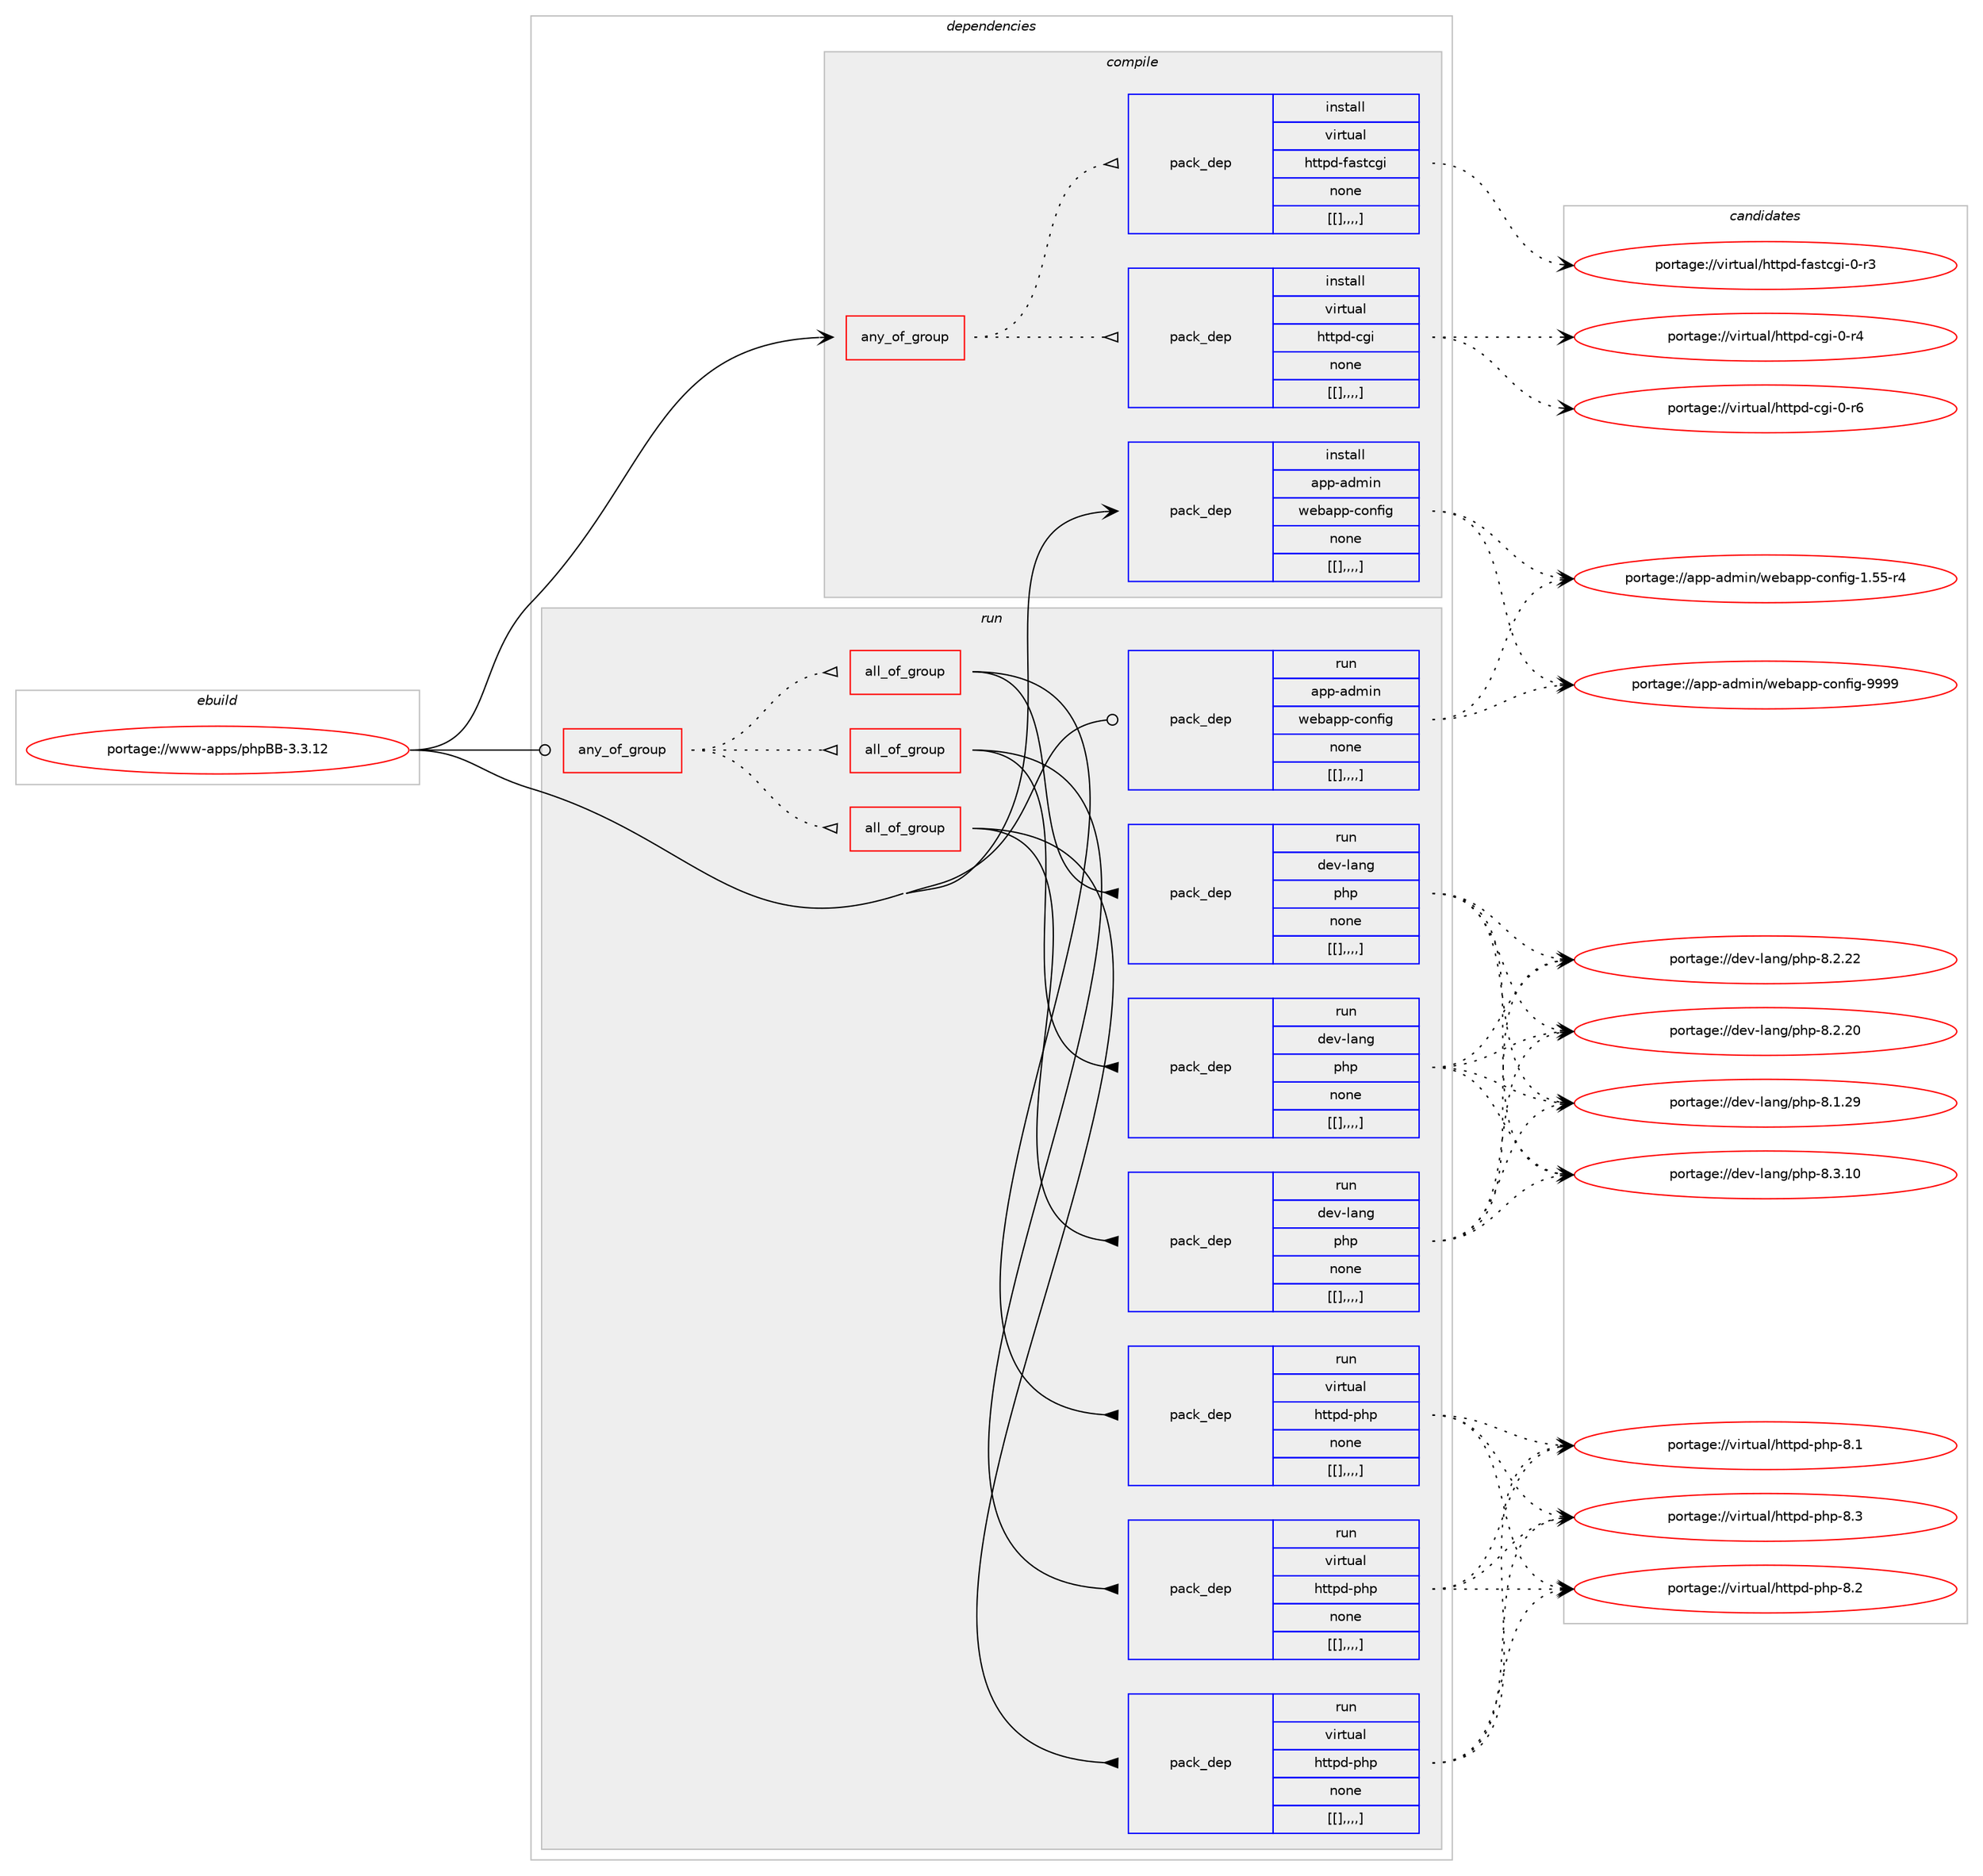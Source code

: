 digraph prolog {

# *************
# Graph options
# *************

newrank=true;
concentrate=true;
compound=true;
graph [rankdir=LR,fontname=Helvetica,fontsize=10,ranksep=1.5];#, ranksep=2.5, nodesep=0.2];
edge  [arrowhead=vee];
node  [fontname=Helvetica,fontsize=10];

# **********
# The ebuild
# **********

subgraph cluster_leftcol {
color=gray;
label=<<i>ebuild</i>>;
id [label="portage://www-apps/phpBB-3.3.12", color=red, width=4, href="../www-apps/phpBB-3.3.12.svg"];
}

# ****************
# The dependencies
# ****************

subgraph cluster_midcol {
color=gray;
label=<<i>dependencies</i>>;
subgraph cluster_compile {
fillcolor="#eeeeee";
style=filled;
label=<<i>compile</i>>;
subgraph any3207 {
dependency465785 [label=<<TABLE BORDER="0" CELLBORDER="1" CELLSPACING="0" CELLPADDING="4"><TR><TD CELLPADDING="10">any_of_group</TD></TR></TABLE>>, shape=none, color=red];subgraph pack338458 {
dependency465786 [label=<<TABLE BORDER="0" CELLBORDER="1" CELLSPACING="0" CELLPADDING="4" WIDTH="220"><TR><TD ROWSPAN="6" CELLPADDING="30">pack_dep</TD></TR><TR><TD WIDTH="110">install</TD></TR><TR><TD>virtual</TD></TR><TR><TD>httpd-cgi</TD></TR><TR><TD>none</TD></TR><TR><TD>[[],,,,]</TD></TR></TABLE>>, shape=none, color=blue];
}
dependency465785:e -> dependency465786:w [weight=20,style="dotted",arrowhead="oinv"];
subgraph pack338459 {
dependency465787 [label=<<TABLE BORDER="0" CELLBORDER="1" CELLSPACING="0" CELLPADDING="4" WIDTH="220"><TR><TD ROWSPAN="6" CELLPADDING="30">pack_dep</TD></TR><TR><TD WIDTH="110">install</TD></TR><TR><TD>virtual</TD></TR><TR><TD>httpd-fastcgi</TD></TR><TR><TD>none</TD></TR><TR><TD>[[],,,,]</TD></TR></TABLE>>, shape=none, color=blue];
}
dependency465785:e -> dependency465787:w [weight=20,style="dotted",arrowhead="oinv"];
}
id:e -> dependency465785:w [weight=20,style="solid",arrowhead="vee"];
subgraph pack338460 {
dependency465788 [label=<<TABLE BORDER="0" CELLBORDER="1" CELLSPACING="0" CELLPADDING="4" WIDTH="220"><TR><TD ROWSPAN="6" CELLPADDING="30">pack_dep</TD></TR><TR><TD WIDTH="110">install</TD></TR><TR><TD>app-admin</TD></TR><TR><TD>webapp-config</TD></TR><TR><TD>none</TD></TR><TR><TD>[[],,,,]</TD></TR></TABLE>>, shape=none, color=blue];
}
id:e -> dependency465788:w [weight=20,style="solid",arrowhead="vee"];
}
subgraph cluster_compileandrun {
fillcolor="#eeeeee";
style=filled;
label=<<i>compile and run</i>>;
}
subgraph cluster_run {
fillcolor="#eeeeee";
style=filled;
label=<<i>run</i>>;
subgraph any3208 {
dependency465789 [label=<<TABLE BORDER="0" CELLBORDER="1" CELLSPACING="0" CELLPADDING="4"><TR><TD CELLPADDING="10">any_of_group</TD></TR></TABLE>>, shape=none, color=red];subgraph all208 {
dependency465790 [label=<<TABLE BORDER="0" CELLBORDER="1" CELLSPACING="0" CELLPADDING="4"><TR><TD CELLPADDING="10">all_of_group</TD></TR></TABLE>>, shape=none, color=red];subgraph pack338461 {
dependency465791 [label=<<TABLE BORDER="0" CELLBORDER="1" CELLSPACING="0" CELLPADDING="4" WIDTH="220"><TR><TD ROWSPAN="6" CELLPADDING="30">pack_dep</TD></TR><TR><TD WIDTH="110">run</TD></TR><TR><TD>virtual</TD></TR><TR><TD>httpd-php</TD></TR><TR><TD>none</TD></TR><TR><TD>[[],,,,]</TD></TR></TABLE>>, shape=none, color=blue];
}
dependency465790:e -> dependency465791:w [weight=20,style="solid",arrowhead="inv"];
subgraph pack338462 {
dependency465792 [label=<<TABLE BORDER="0" CELLBORDER="1" CELLSPACING="0" CELLPADDING="4" WIDTH="220"><TR><TD ROWSPAN="6" CELLPADDING="30">pack_dep</TD></TR><TR><TD WIDTH="110">run</TD></TR><TR><TD>dev-lang</TD></TR><TR><TD>php</TD></TR><TR><TD>none</TD></TR><TR><TD>[[],,,,]</TD></TR></TABLE>>, shape=none, color=blue];
}
dependency465790:e -> dependency465792:w [weight=20,style="solid",arrowhead="inv"];
}
dependency465789:e -> dependency465790:w [weight=20,style="dotted",arrowhead="oinv"];
subgraph all209 {
dependency465793 [label=<<TABLE BORDER="0" CELLBORDER="1" CELLSPACING="0" CELLPADDING="4"><TR><TD CELLPADDING="10">all_of_group</TD></TR></TABLE>>, shape=none, color=red];subgraph pack338463 {
dependency465794 [label=<<TABLE BORDER="0" CELLBORDER="1" CELLSPACING="0" CELLPADDING="4" WIDTH="220"><TR><TD ROWSPAN="6" CELLPADDING="30">pack_dep</TD></TR><TR><TD WIDTH="110">run</TD></TR><TR><TD>virtual</TD></TR><TR><TD>httpd-php</TD></TR><TR><TD>none</TD></TR><TR><TD>[[],,,,]</TD></TR></TABLE>>, shape=none, color=blue];
}
dependency465793:e -> dependency465794:w [weight=20,style="solid",arrowhead="inv"];
subgraph pack338464 {
dependency465795 [label=<<TABLE BORDER="0" CELLBORDER="1" CELLSPACING="0" CELLPADDING="4" WIDTH="220"><TR><TD ROWSPAN="6" CELLPADDING="30">pack_dep</TD></TR><TR><TD WIDTH="110">run</TD></TR><TR><TD>dev-lang</TD></TR><TR><TD>php</TD></TR><TR><TD>none</TD></TR><TR><TD>[[],,,,]</TD></TR></TABLE>>, shape=none, color=blue];
}
dependency465793:e -> dependency465795:w [weight=20,style="solid",arrowhead="inv"];
}
dependency465789:e -> dependency465793:w [weight=20,style="dotted",arrowhead="oinv"];
subgraph all210 {
dependency465796 [label=<<TABLE BORDER="0" CELLBORDER="1" CELLSPACING="0" CELLPADDING="4"><TR><TD CELLPADDING="10">all_of_group</TD></TR></TABLE>>, shape=none, color=red];subgraph pack338465 {
dependency465797 [label=<<TABLE BORDER="0" CELLBORDER="1" CELLSPACING="0" CELLPADDING="4" WIDTH="220"><TR><TD ROWSPAN="6" CELLPADDING="30">pack_dep</TD></TR><TR><TD WIDTH="110">run</TD></TR><TR><TD>virtual</TD></TR><TR><TD>httpd-php</TD></TR><TR><TD>none</TD></TR><TR><TD>[[],,,,]</TD></TR></TABLE>>, shape=none, color=blue];
}
dependency465796:e -> dependency465797:w [weight=20,style="solid",arrowhead="inv"];
subgraph pack338466 {
dependency465798 [label=<<TABLE BORDER="0" CELLBORDER="1" CELLSPACING="0" CELLPADDING="4" WIDTH="220"><TR><TD ROWSPAN="6" CELLPADDING="30">pack_dep</TD></TR><TR><TD WIDTH="110">run</TD></TR><TR><TD>dev-lang</TD></TR><TR><TD>php</TD></TR><TR><TD>none</TD></TR><TR><TD>[[],,,,]</TD></TR></TABLE>>, shape=none, color=blue];
}
dependency465796:e -> dependency465798:w [weight=20,style="solid",arrowhead="inv"];
}
dependency465789:e -> dependency465796:w [weight=20,style="dotted",arrowhead="oinv"];
}
id:e -> dependency465789:w [weight=20,style="solid",arrowhead="odot"];
subgraph pack338467 {
dependency465799 [label=<<TABLE BORDER="0" CELLBORDER="1" CELLSPACING="0" CELLPADDING="4" WIDTH="220"><TR><TD ROWSPAN="6" CELLPADDING="30">pack_dep</TD></TR><TR><TD WIDTH="110">run</TD></TR><TR><TD>app-admin</TD></TR><TR><TD>webapp-config</TD></TR><TR><TD>none</TD></TR><TR><TD>[[],,,,]</TD></TR></TABLE>>, shape=none, color=blue];
}
id:e -> dependency465799:w [weight=20,style="solid",arrowhead="odot"];
}
}

# **************
# The candidates
# **************

subgraph cluster_choices {
rank=same;
color=gray;
label=<<i>candidates</i>>;

subgraph choice338458 {
color=black;
nodesep=1;
choice1181051141161179710847104116116112100459910310545484511454 [label="portage://virtual/httpd-cgi-0-r6", color=red, width=4,href="../virtual/httpd-cgi-0-r6.svg"];
choice1181051141161179710847104116116112100459910310545484511452 [label="portage://virtual/httpd-cgi-0-r4", color=red, width=4,href="../virtual/httpd-cgi-0-r4.svg"];
dependency465786:e -> choice1181051141161179710847104116116112100459910310545484511454:w [style=dotted,weight="100"];
dependency465786:e -> choice1181051141161179710847104116116112100459910310545484511452:w [style=dotted,weight="100"];
}
subgraph choice338459 {
color=black;
nodesep=1;
choice118105114116117971084710411611611210045102971151169910310545484511451 [label="portage://virtual/httpd-fastcgi-0-r3", color=red, width=4,href="../virtual/httpd-fastcgi-0-r3.svg"];
dependency465787:e -> choice118105114116117971084710411611611210045102971151169910310545484511451:w [style=dotted,weight="100"];
}
subgraph choice338460 {
color=black;
nodesep=1;
choice97112112459710010910511047119101989711211245991111101021051034557575757 [label="portage://app-admin/webapp-config-9999", color=red, width=4,href="../app-admin/webapp-config-9999.svg"];
choice971121124597100109105110471191019897112112459911111010210510345494653534511452 [label="portage://app-admin/webapp-config-1.55-r4", color=red, width=4,href="../app-admin/webapp-config-1.55-r4.svg"];
dependency465788:e -> choice97112112459710010910511047119101989711211245991111101021051034557575757:w [style=dotted,weight="100"];
dependency465788:e -> choice971121124597100109105110471191019897112112459911111010210510345494653534511452:w [style=dotted,weight="100"];
}
subgraph choice338461 {
color=black;
nodesep=1;
choice11810511411611797108471041161161121004511210411245564651 [label="portage://virtual/httpd-php-8.3", color=red, width=4,href="../virtual/httpd-php-8.3.svg"];
choice11810511411611797108471041161161121004511210411245564650 [label="portage://virtual/httpd-php-8.2", color=red, width=4,href="../virtual/httpd-php-8.2.svg"];
choice11810511411611797108471041161161121004511210411245564649 [label="portage://virtual/httpd-php-8.1", color=red, width=4,href="../virtual/httpd-php-8.1.svg"];
dependency465791:e -> choice11810511411611797108471041161161121004511210411245564651:w [style=dotted,weight="100"];
dependency465791:e -> choice11810511411611797108471041161161121004511210411245564650:w [style=dotted,weight="100"];
dependency465791:e -> choice11810511411611797108471041161161121004511210411245564649:w [style=dotted,weight="100"];
}
subgraph choice338462 {
color=black;
nodesep=1;
choice10010111845108971101034711210411245564651464948 [label="portage://dev-lang/php-8.3.10", color=red, width=4,href="../dev-lang/php-8.3.10.svg"];
choice10010111845108971101034711210411245564650465050 [label="portage://dev-lang/php-8.2.22", color=red, width=4,href="../dev-lang/php-8.2.22.svg"];
choice10010111845108971101034711210411245564650465048 [label="portage://dev-lang/php-8.2.20", color=red, width=4,href="../dev-lang/php-8.2.20.svg"];
choice10010111845108971101034711210411245564649465057 [label="portage://dev-lang/php-8.1.29", color=red, width=4,href="../dev-lang/php-8.1.29.svg"];
dependency465792:e -> choice10010111845108971101034711210411245564651464948:w [style=dotted,weight="100"];
dependency465792:e -> choice10010111845108971101034711210411245564650465050:w [style=dotted,weight="100"];
dependency465792:e -> choice10010111845108971101034711210411245564650465048:w [style=dotted,weight="100"];
dependency465792:e -> choice10010111845108971101034711210411245564649465057:w [style=dotted,weight="100"];
}
subgraph choice338463 {
color=black;
nodesep=1;
choice11810511411611797108471041161161121004511210411245564651 [label="portage://virtual/httpd-php-8.3", color=red, width=4,href="../virtual/httpd-php-8.3.svg"];
choice11810511411611797108471041161161121004511210411245564650 [label="portage://virtual/httpd-php-8.2", color=red, width=4,href="../virtual/httpd-php-8.2.svg"];
choice11810511411611797108471041161161121004511210411245564649 [label="portage://virtual/httpd-php-8.1", color=red, width=4,href="../virtual/httpd-php-8.1.svg"];
dependency465794:e -> choice11810511411611797108471041161161121004511210411245564651:w [style=dotted,weight="100"];
dependency465794:e -> choice11810511411611797108471041161161121004511210411245564650:w [style=dotted,weight="100"];
dependency465794:e -> choice11810511411611797108471041161161121004511210411245564649:w [style=dotted,weight="100"];
}
subgraph choice338464 {
color=black;
nodesep=1;
choice10010111845108971101034711210411245564651464948 [label="portage://dev-lang/php-8.3.10", color=red, width=4,href="../dev-lang/php-8.3.10.svg"];
choice10010111845108971101034711210411245564650465050 [label="portage://dev-lang/php-8.2.22", color=red, width=4,href="../dev-lang/php-8.2.22.svg"];
choice10010111845108971101034711210411245564650465048 [label="portage://dev-lang/php-8.2.20", color=red, width=4,href="../dev-lang/php-8.2.20.svg"];
choice10010111845108971101034711210411245564649465057 [label="portage://dev-lang/php-8.1.29", color=red, width=4,href="../dev-lang/php-8.1.29.svg"];
dependency465795:e -> choice10010111845108971101034711210411245564651464948:w [style=dotted,weight="100"];
dependency465795:e -> choice10010111845108971101034711210411245564650465050:w [style=dotted,weight="100"];
dependency465795:e -> choice10010111845108971101034711210411245564650465048:w [style=dotted,weight="100"];
dependency465795:e -> choice10010111845108971101034711210411245564649465057:w [style=dotted,weight="100"];
}
subgraph choice338465 {
color=black;
nodesep=1;
choice11810511411611797108471041161161121004511210411245564651 [label="portage://virtual/httpd-php-8.3", color=red, width=4,href="../virtual/httpd-php-8.3.svg"];
choice11810511411611797108471041161161121004511210411245564650 [label="portage://virtual/httpd-php-8.2", color=red, width=4,href="../virtual/httpd-php-8.2.svg"];
choice11810511411611797108471041161161121004511210411245564649 [label="portage://virtual/httpd-php-8.1", color=red, width=4,href="../virtual/httpd-php-8.1.svg"];
dependency465797:e -> choice11810511411611797108471041161161121004511210411245564651:w [style=dotted,weight="100"];
dependency465797:e -> choice11810511411611797108471041161161121004511210411245564650:w [style=dotted,weight="100"];
dependency465797:e -> choice11810511411611797108471041161161121004511210411245564649:w [style=dotted,weight="100"];
}
subgraph choice338466 {
color=black;
nodesep=1;
choice10010111845108971101034711210411245564651464948 [label="portage://dev-lang/php-8.3.10", color=red, width=4,href="../dev-lang/php-8.3.10.svg"];
choice10010111845108971101034711210411245564650465050 [label="portage://dev-lang/php-8.2.22", color=red, width=4,href="../dev-lang/php-8.2.22.svg"];
choice10010111845108971101034711210411245564650465048 [label="portage://dev-lang/php-8.2.20", color=red, width=4,href="../dev-lang/php-8.2.20.svg"];
choice10010111845108971101034711210411245564649465057 [label="portage://dev-lang/php-8.1.29", color=red, width=4,href="../dev-lang/php-8.1.29.svg"];
dependency465798:e -> choice10010111845108971101034711210411245564651464948:w [style=dotted,weight="100"];
dependency465798:e -> choice10010111845108971101034711210411245564650465050:w [style=dotted,weight="100"];
dependency465798:e -> choice10010111845108971101034711210411245564650465048:w [style=dotted,weight="100"];
dependency465798:e -> choice10010111845108971101034711210411245564649465057:w [style=dotted,weight="100"];
}
subgraph choice338467 {
color=black;
nodesep=1;
choice97112112459710010910511047119101989711211245991111101021051034557575757 [label="portage://app-admin/webapp-config-9999", color=red, width=4,href="../app-admin/webapp-config-9999.svg"];
choice971121124597100109105110471191019897112112459911111010210510345494653534511452 [label="portage://app-admin/webapp-config-1.55-r4", color=red, width=4,href="../app-admin/webapp-config-1.55-r4.svg"];
dependency465799:e -> choice97112112459710010910511047119101989711211245991111101021051034557575757:w [style=dotted,weight="100"];
dependency465799:e -> choice971121124597100109105110471191019897112112459911111010210510345494653534511452:w [style=dotted,weight="100"];
}
}

}
